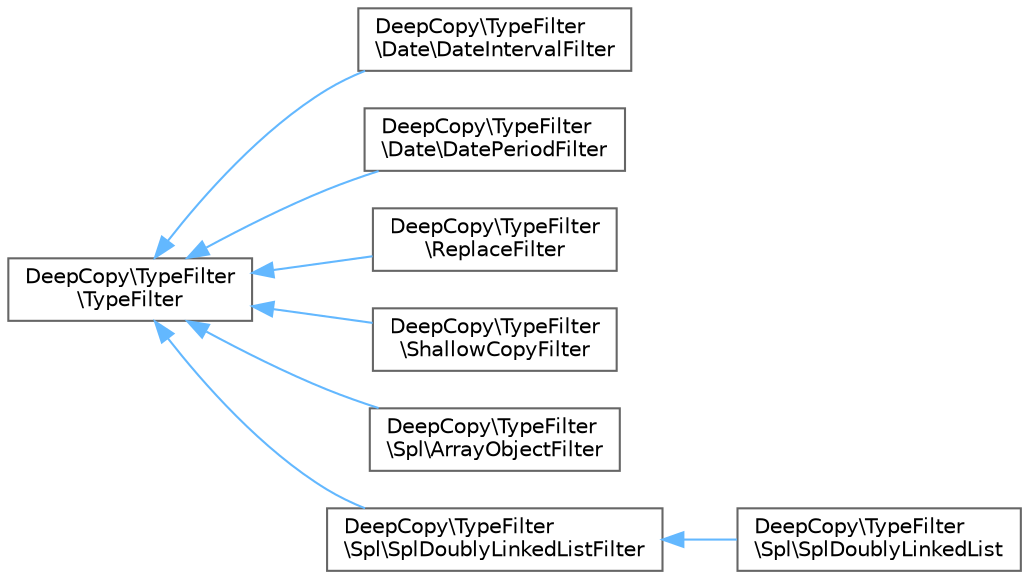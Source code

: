 digraph "Graphical Class Hierarchy"
{
 // LATEX_PDF_SIZE
  bgcolor="transparent";
  edge [fontname=Helvetica,fontsize=10,labelfontname=Helvetica,labelfontsize=10];
  node [fontname=Helvetica,fontsize=10,shape=box,height=0.2,width=0.4];
  rankdir="LR";
  Node0 [id="Node000000",label="DeepCopy\\TypeFilter\l\\TypeFilter",height=0.2,width=0.4,color="grey40", fillcolor="white", style="filled",URL="$interfaceDeepCopy_1_1TypeFilter_1_1TypeFilter.html",tooltip=" "];
  Node0 -> Node1 [id="edge13_Node000000_Node000001",dir="back",color="steelblue1",style="solid",tooltip=" "];
  Node1 [id="Node000001",label="DeepCopy\\TypeFilter\l\\Date\\DateIntervalFilter",height=0.2,width=0.4,color="grey40", fillcolor="white", style="filled",URL="$classDeepCopy_1_1TypeFilter_1_1Date_1_1DateIntervalFilter.html",tooltip=" "];
  Node0 -> Node2 [id="edge14_Node000000_Node000002",dir="back",color="steelblue1",style="solid",tooltip=" "];
  Node2 [id="Node000002",label="DeepCopy\\TypeFilter\l\\Date\\DatePeriodFilter",height=0.2,width=0.4,color="grey40", fillcolor="white", style="filled",URL="$classDeepCopy_1_1TypeFilter_1_1Date_1_1DatePeriodFilter.html",tooltip=" "];
  Node0 -> Node3 [id="edge15_Node000000_Node000003",dir="back",color="steelblue1",style="solid",tooltip=" "];
  Node3 [id="Node000003",label="DeepCopy\\TypeFilter\l\\ReplaceFilter",height=0.2,width=0.4,color="grey40", fillcolor="white", style="filled",URL="$classDeepCopy_1_1TypeFilter_1_1ReplaceFilter.html",tooltip=" "];
  Node0 -> Node4 [id="edge16_Node000000_Node000004",dir="back",color="steelblue1",style="solid",tooltip=" "];
  Node4 [id="Node000004",label="DeepCopy\\TypeFilter\l\\ShallowCopyFilter",height=0.2,width=0.4,color="grey40", fillcolor="white", style="filled",URL="$classDeepCopy_1_1TypeFilter_1_1ShallowCopyFilter.html",tooltip=" "];
  Node0 -> Node5 [id="edge17_Node000000_Node000005",dir="back",color="steelblue1",style="solid",tooltip=" "];
  Node5 [id="Node000005",label="DeepCopy\\TypeFilter\l\\Spl\\ArrayObjectFilter",height=0.2,width=0.4,color="grey40", fillcolor="white", style="filled",URL="$classDeepCopy_1_1TypeFilter_1_1Spl_1_1ArrayObjectFilter.html",tooltip=" "];
  Node0 -> Node6 [id="edge18_Node000000_Node000006",dir="back",color="steelblue1",style="solid",tooltip=" "];
  Node6 [id="Node000006",label="DeepCopy\\TypeFilter\l\\Spl\\SplDoublyLinkedListFilter",height=0.2,width=0.4,color="grey40", fillcolor="white", style="filled",URL="$classDeepCopy_1_1TypeFilter_1_1Spl_1_1SplDoublyLinkedListFilter.html",tooltip=" "];
  Node6 -> Node7 [id="edge19_Node000006_Node000007",dir="back",color="steelblue1",style="solid",tooltip=" "];
  Node7 [id="Node000007",label="DeepCopy\\TypeFilter\l\\Spl\\SplDoublyLinkedList",height=0.2,width=0.4,color="grey40", fillcolor="white", style="filled",URL="$classDeepCopy_1_1TypeFilter_1_1Spl_1_1SplDoublyLinkedList.html",tooltip=" "];
}
